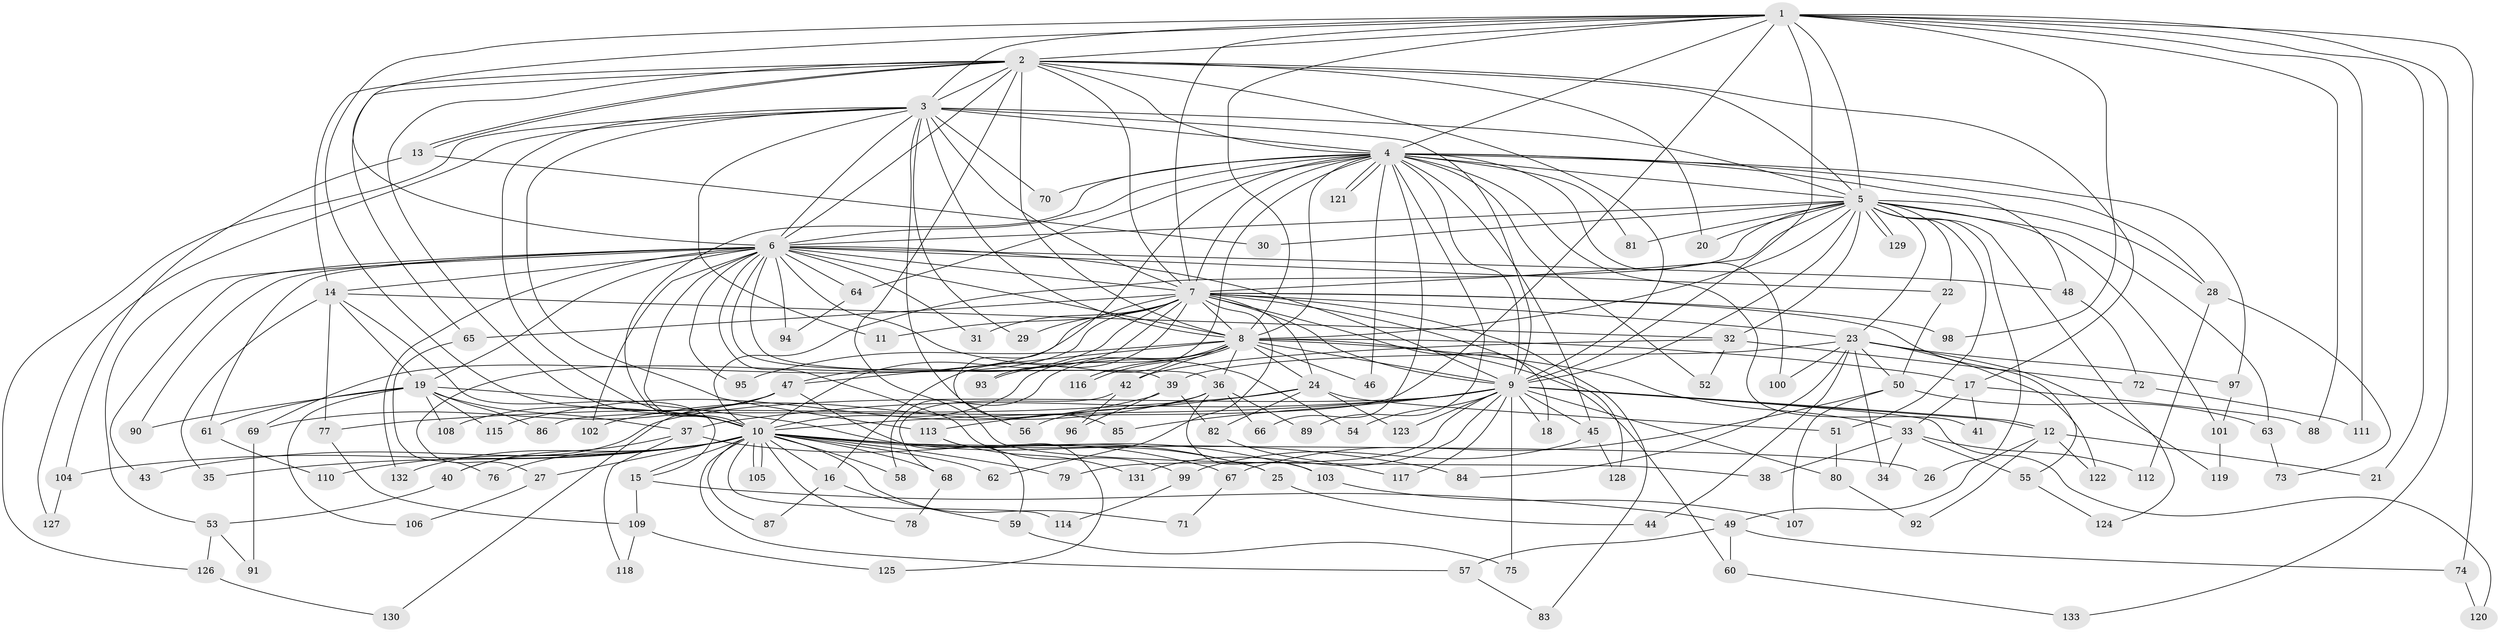 // Generated by graph-tools (version 1.1) at 2025/11/02/27/25 16:11:07]
// undirected, 133 vertices, 291 edges
graph export_dot {
graph [start="1"]
  node [color=gray90,style=filled];
  1;
  2;
  3;
  4;
  5;
  6;
  7;
  8;
  9;
  10;
  11;
  12;
  13;
  14;
  15;
  16;
  17;
  18;
  19;
  20;
  21;
  22;
  23;
  24;
  25;
  26;
  27;
  28;
  29;
  30;
  31;
  32;
  33;
  34;
  35;
  36;
  37;
  38;
  39;
  40;
  41;
  42;
  43;
  44;
  45;
  46;
  47;
  48;
  49;
  50;
  51;
  52;
  53;
  54;
  55;
  56;
  57;
  58;
  59;
  60;
  61;
  62;
  63;
  64;
  65;
  66;
  67;
  68;
  69;
  70;
  71;
  72;
  73;
  74;
  75;
  76;
  77;
  78;
  79;
  80;
  81;
  82;
  83;
  84;
  85;
  86;
  87;
  88;
  89;
  90;
  91;
  92;
  93;
  94;
  95;
  96;
  97;
  98;
  99;
  100;
  101;
  102;
  103;
  104;
  105;
  106;
  107;
  108;
  109;
  110;
  111;
  112;
  113;
  114;
  115;
  116;
  117;
  118;
  119;
  120;
  121;
  122;
  123;
  124;
  125;
  126;
  127;
  128;
  129;
  130;
  131;
  132;
  133;
  1 -- 2;
  1 -- 3;
  1 -- 4;
  1 -- 5;
  1 -- 6;
  1 -- 7;
  1 -- 8;
  1 -- 9;
  1 -- 10;
  1 -- 21;
  1 -- 74;
  1 -- 86;
  1 -- 88;
  1 -- 98;
  1 -- 111;
  1 -- 133;
  2 -- 3;
  2 -- 4;
  2 -- 5;
  2 -- 6;
  2 -- 7;
  2 -- 8;
  2 -- 9;
  2 -- 10;
  2 -- 13;
  2 -- 13;
  2 -- 14;
  2 -- 17;
  2 -- 20;
  2 -- 38;
  2 -- 65;
  3 -- 4;
  3 -- 5;
  3 -- 6;
  3 -- 7;
  3 -- 8;
  3 -- 9;
  3 -- 10;
  3 -- 11;
  3 -- 29;
  3 -- 70;
  3 -- 85;
  3 -- 113;
  3 -- 126;
  3 -- 127;
  4 -- 5;
  4 -- 6;
  4 -- 7;
  4 -- 8;
  4 -- 9;
  4 -- 10;
  4 -- 28;
  4 -- 41;
  4 -- 45;
  4 -- 46;
  4 -- 48;
  4 -- 52;
  4 -- 56;
  4 -- 64;
  4 -- 66;
  4 -- 70;
  4 -- 81;
  4 -- 89;
  4 -- 93;
  4 -- 97;
  4 -- 100;
  4 -- 121;
  4 -- 121;
  5 -- 6;
  5 -- 7;
  5 -- 8;
  5 -- 9;
  5 -- 10;
  5 -- 20;
  5 -- 22;
  5 -- 23;
  5 -- 26;
  5 -- 28;
  5 -- 30;
  5 -- 32;
  5 -- 51;
  5 -- 63;
  5 -- 81;
  5 -- 101;
  5 -- 124;
  5 -- 129;
  5 -- 129;
  6 -- 7;
  6 -- 8;
  6 -- 9;
  6 -- 10;
  6 -- 14;
  6 -- 19;
  6 -- 22;
  6 -- 31;
  6 -- 36;
  6 -- 39;
  6 -- 43;
  6 -- 48;
  6 -- 53;
  6 -- 54;
  6 -- 61;
  6 -- 64;
  6 -- 90;
  6 -- 94;
  6 -- 95;
  6 -- 99;
  6 -- 102;
  6 -- 132;
  7 -- 8;
  7 -- 9;
  7 -- 10;
  7 -- 11;
  7 -- 16;
  7 -- 18;
  7 -- 23;
  7 -- 24;
  7 -- 27;
  7 -- 29;
  7 -- 31;
  7 -- 47;
  7 -- 55;
  7 -- 62;
  7 -- 65;
  7 -- 69;
  7 -- 83;
  7 -- 98;
  7 -- 128;
  8 -- 9;
  8 -- 10;
  8 -- 17;
  8 -- 24;
  8 -- 33;
  8 -- 36;
  8 -- 42;
  8 -- 46;
  8 -- 47;
  8 -- 58;
  8 -- 60;
  8 -- 93;
  8 -- 95;
  8 -- 116;
  8 -- 116;
  9 -- 10;
  9 -- 12;
  9 -- 12;
  9 -- 18;
  9 -- 37;
  9 -- 40;
  9 -- 45;
  9 -- 54;
  9 -- 75;
  9 -- 79;
  9 -- 80;
  9 -- 85;
  9 -- 117;
  9 -- 120;
  9 -- 123;
  9 -- 131;
  10 -- 15;
  10 -- 16;
  10 -- 25;
  10 -- 26;
  10 -- 27;
  10 -- 35;
  10 -- 43;
  10 -- 57;
  10 -- 58;
  10 -- 62;
  10 -- 68;
  10 -- 71;
  10 -- 76;
  10 -- 78;
  10 -- 79;
  10 -- 84;
  10 -- 87;
  10 -- 103;
  10 -- 104;
  10 -- 105;
  10 -- 105;
  10 -- 110;
  10 -- 114;
  10 -- 132;
  12 -- 21;
  12 -- 49;
  12 -- 92;
  12 -- 122;
  13 -- 30;
  13 -- 104;
  14 -- 15;
  14 -- 19;
  14 -- 32;
  14 -- 35;
  14 -- 77;
  15 -- 49;
  15 -- 109;
  16 -- 59;
  16 -- 87;
  17 -- 33;
  17 -- 41;
  17 -- 88;
  19 -- 25;
  19 -- 37;
  19 -- 61;
  19 -- 86;
  19 -- 90;
  19 -- 106;
  19 -- 108;
  19 -- 115;
  22 -- 50;
  23 -- 34;
  23 -- 39;
  23 -- 44;
  23 -- 50;
  23 -- 84;
  23 -- 97;
  23 -- 100;
  23 -- 119;
  23 -- 122;
  24 -- 51;
  24 -- 77;
  24 -- 82;
  24 -- 113;
  24 -- 123;
  25 -- 44;
  27 -- 106;
  28 -- 73;
  28 -- 112;
  32 -- 42;
  32 -- 52;
  32 -- 72;
  33 -- 34;
  33 -- 38;
  33 -- 55;
  33 -- 112;
  36 -- 56;
  36 -- 66;
  36 -- 89;
  36 -- 102;
  36 -- 103;
  37 -- 40;
  37 -- 67;
  37 -- 118;
  39 -- 82;
  39 -- 96;
  39 -- 115;
  40 -- 53;
  42 -- 68;
  42 -- 96;
  45 -- 99;
  45 -- 128;
  47 -- 59;
  47 -- 69;
  47 -- 108;
  47 -- 130;
  48 -- 72;
  49 -- 57;
  49 -- 60;
  49 -- 74;
  50 -- 63;
  50 -- 67;
  50 -- 107;
  51 -- 80;
  53 -- 91;
  53 -- 126;
  55 -- 124;
  57 -- 83;
  59 -- 75;
  60 -- 133;
  61 -- 110;
  63 -- 73;
  64 -- 94;
  65 -- 76;
  67 -- 71;
  68 -- 78;
  69 -- 91;
  72 -- 111;
  74 -- 120;
  77 -- 109;
  80 -- 92;
  82 -- 117;
  97 -- 101;
  99 -- 114;
  101 -- 119;
  103 -- 107;
  104 -- 127;
  109 -- 118;
  109 -- 125;
  113 -- 125;
  113 -- 131;
  126 -- 130;
}
